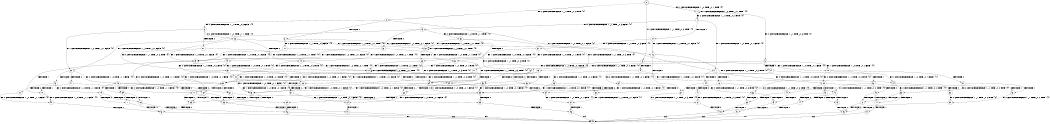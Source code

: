 digraph BCG {
size = "7, 10.5";
center = TRUE;
node [shape = circle];
0 [peripheries = 2];
0 -> 1 [label = "EX !1 !ATOMIC_EXCH_BRANCH (1, +0, TRUE, +0, 1, TRUE) !{0}"];
0 -> 2 [label = "EX !2 !ATOMIC_EXCH_BRANCH (1, +1, TRUE, +0, 2, TRUE) !{0}"];
0 -> 3 [label = "EX !0 !ATOMIC_EXCH_BRANCH (1, +1, TRUE, +0, 3, TRUE) !{0}"];
1 -> 4 [label = "EX !2 !ATOMIC_EXCH_BRANCH (1, +1, TRUE, +0, 2, TRUE) !{0}"];
1 -> 5 [label = "EX !0 !ATOMIC_EXCH_BRANCH (1, +1, TRUE, +0, 3, TRUE) !{0}"];
1 -> 1 [label = "EX !1 !ATOMIC_EXCH_BRANCH (1, +0, TRUE, +0, 1, TRUE) !{0}"];
2 -> 6 [label = "TERMINATE !2"];
2 -> 7 [label = "EX !1 !ATOMIC_EXCH_BRANCH (1, +0, TRUE, +0, 1, FALSE) !{0}"];
2 -> 8 [label = "EX !0 !ATOMIC_EXCH_BRANCH (1, +1, TRUE, +0, 3, FALSE) !{0}"];
3 -> 9 [label = "TERMINATE !0"];
3 -> 10 [label = "EX !1 !ATOMIC_EXCH_BRANCH (1, +0, TRUE, +0, 1, FALSE) !{0}"];
3 -> 11 [label = "EX !2 !ATOMIC_EXCH_BRANCH (1, +1, TRUE, +0, 2, FALSE) !{0}"];
4 -> 12 [label = "TERMINATE !2"];
4 -> 13 [label = "EX !0 !ATOMIC_EXCH_BRANCH (1, +1, TRUE, +0, 3, FALSE) !{0}"];
4 -> 7 [label = "EX !1 !ATOMIC_EXCH_BRANCH (1, +0, TRUE, +0, 1, FALSE) !{0}"];
5 -> 14 [label = "TERMINATE !0"];
5 -> 15 [label = "EX !2 !ATOMIC_EXCH_BRANCH (1, +1, TRUE, +0, 2, FALSE) !{0}"];
5 -> 10 [label = "EX !1 !ATOMIC_EXCH_BRANCH (1, +0, TRUE, +0, 1, FALSE) !{0}"];
6 -> 16 [label = "EX !1 !ATOMIC_EXCH_BRANCH (1, +0, TRUE, +0, 1, FALSE) !{0}"];
6 -> 17 [label = "EX !0 !ATOMIC_EXCH_BRANCH (1, +1, TRUE, +0, 3, FALSE) !{0}"];
7 -> 18 [label = "TERMINATE !1"];
7 -> 19 [label = "TERMINATE !2"];
7 -> 20 [label = "EX !0 !ATOMIC_EXCH_BRANCH (1, +1, TRUE, +0, 3, TRUE) !{0}"];
8 -> 21 [label = "TERMINATE !2"];
8 -> 22 [label = "EX !1 !ATOMIC_EXCH_BRANCH (1, +0, TRUE, +0, 1, FALSE) !{0}"];
8 -> 23 [label = "EX !0 !ATOMIC_EXCH_BRANCH (1, +0, TRUE, +1, 1, TRUE) !{0}"];
9 -> 24 [label = "EX !1 !ATOMIC_EXCH_BRANCH (1, +0, TRUE, +0, 1, FALSE) !{1}"];
9 -> 25 [label = "EX !2 !ATOMIC_EXCH_BRANCH (1, +1, TRUE, +0, 2, FALSE) !{1}"];
10 -> 26 [label = "TERMINATE !1"];
10 -> 27 [label = "TERMINATE !0"];
10 -> 20 [label = "EX !2 !ATOMIC_EXCH_BRANCH (1, +1, TRUE, +0, 2, TRUE) !{0}"];
11 -> 28 [label = "TERMINATE !2"];
11 -> 29 [label = "TERMINATE !0"];
11 -> 30 [label = "EX !1 !ATOMIC_EXCH_BRANCH (1, +0, TRUE, +0, 1, FALSE) !{0}"];
12 -> 31 [label = "EX !0 !ATOMIC_EXCH_BRANCH (1, +1, TRUE, +0, 3, FALSE) !{0}"];
12 -> 16 [label = "EX !1 !ATOMIC_EXCH_BRANCH (1, +0, TRUE, +0, 1, FALSE) !{0}"];
13 -> 32 [label = "TERMINATE !2"];
13 -> 22 [label = "EX !1 !ATOMIC_EXCH_BRANCH (1, +0, TRUE, +0, 1, FALSE) !{0}"];
13 -> 33 [label = "EX !0 !ATOMIC_EXCH_BRANCH (1, +0, TRUE, +1, 1, TRUE) !{0}"];
14 -> 34 [label = "EX !2 !ATOMIC_EXCH_BRANCH (1, +1, TRUE, +0, 2, FALSE) !{1}"];
14 -> 24 [label = "EX !1 !ATOMIC_EXCH_BRANCH (1, +0, TRUE, +0, 1, FALSE) !{1}"];
15 -> 35 [label = "TERMINATE !2"];
15 -> 36 [label = "TERMINATE !0"];
15 -> 30 [label = "EX !1 !ATOMIC_EXCH_BRANCH (1, +0, TRUE, +0, 1, FALSE) !{0}"];
16 -> 37 [label = "TERMINATE !1"];
16 -> 38 [label = "EX !0 !ATOMIC_EXCH_BRANCH (1, +1, TRUE, +0, 3, TRUE) !{0}"];
17 -> 39 [label = "EX !1 !ATOMIC_EXCH_BRANCH (1, +0, TRUE, +0, 1, FALSE) !{0}"];
17 -> 40 [label = "EX !0 !ATOMIC_EXCH_BRANCH (1, +0, TRUE, +1, 1, TRUE) !{0}"];
18 -> 41 [label = "TERMINATE !2"];
18 -> 42 [label = "EX !0 !ATOMIC_EXCH_BRANCH (1, +1, TRUE, +0, 3, TRUE) !{0}"];
19 -> 37 [label = "TERMINATE !1"];
19 -> 38 [label = "EX !0 !ATOMIC_EXCH_BRANCH (1, +1, TRUE, +0, 3, TRUE) !{0}"];
20 -> 43 [label = "TERMINATE !1"];
20 -> 44 [label = "TERMINATE !2"];
20 -> 45 [label = "TERMINATE !0"];
21 -> 39 [label = "EX !1 !ATOMIC_EXCH_BRANCH (1, +0, TRUE, +0, 1, FALSE) !{0}"];
21 -> 40 [label = "EX !0 !ATOMIC_EXCH_BRANCH (1, +0, TRUE, +1, 1, TRUE) !{0}"];
22 -> 46 [label = "TERMINATE !1"];
22 -> 47 [label = "TERMINATE !2"];
22 -> 48 [label = "EX !0 !ATOMIC_EXCH_BRANCH (1, +0, TRUE, +1, 1, FALSE) !{0}"];
23 -> 49 [label = "TERMINATE !2"];
23 -> 50 [label = "EX !1 !ATOMIC_EXCH_BRANCH (1, +0, TRUE, +0, 1, TRUE) !{0}"];
23 -> 51 [label = "EX !0 !ATOMIC_EXCH_BRANCH (1, +1, TRUE, +0, 3, TRUE) !{0}"];
24 -> 52 [label = "TERMINATE !1"];
24 -> 53 [label = "EX !2 !ATOMIC_EXCH_BRANCH (1, +1, TRUE, +0, 2, TRUE) !{1}"];
25 -> 54 [label = "TERMINATE !2"];
25 -> 55 [label = "EX !1 !ATOMIC_EXCH_BRANCH (1, +0, TRUE, +0, 1, FALSE) !{1}"];
26 -> 56 [label = "TERMINATE !0"];
26 -> 42 [label = "EX !2 !ATOMIC_EXCH_BRANCH (1, +1, TRUE, +0, 2, TRUE) !{0}"];
27 -> 52 [label = "TERMINATE !1"];
27 -> 53 [label = "EX !2 !ATOMIC_EXCH_BRANCH (1, +1, TRUE, +0, 2, TRUE) !{1}"];
28 -> 57 [label = "TERMINATE !0"];
28 -> 58 [label = "EX !1 !ATOMIC_EXCH_BRANCH (1, +0, TRUE, +0, 1, FALSE) !{0}"];
29 -> 54 [label = "TERMINATE !2"];
29 -> 55 [label = "EX !1 !ATOMIC_EXCH_BRANCH (1, +0, TRUE, +0, 1, FALSE) !{1}"];
30 -> 59 [label = "TERMINATE !1"];
30 -> 60 [label = "TERMINATE !2"];
30 -> 61 [label = "TERMINATE !0"];
31 -> 39 [label = "EX !1 !ATOMIC_EXCH_BRANCH (1, +0, TRUE, +0, 1, FALSE) !{0}"];
31 -> 62 [label = "EX !0 !ATOMIC_EXCH_BRANCH (1, +0, TRUE, +1, 1, TRUE) !{0}"];
32 -> 39 [label = "EX !1 !ATOMIC_EXCH_BRANCH (1, +0, TRUE, +0, 1, FALSE) !{0}"];
32 -> 62 [label = "EX !0 !ATOMIC_EXCH_BRANCH (1, +0, TRUE, +1, 1, TRUE) !{0}"];
33 -> 63 [label = "TERMINATE !2"];
33 -> 50 [label = "EX !1 !ATOMIC_EXCH_BRANCH (1, +0, TRUE, +0, 1, TRUE) !{0}"];
33 -> 64 [label = "EX !0 !ATOMIC_EXCH_BRANCH (1, +1, TRUE, +0, 3, TRUE) !{0}"];
34 -> 65 [label = "TERMINATE !2"];
34 -> 55 [label = "EX !1 !ATOMIC_EXCH_BRANCH (1, +0, TRUE, +0, 1, FALSE) !{1}"];
35 -> 66 [label = "TERMINATE !0"];
35 -> 58 [label = "EX !1 !ATOMIC_EXCH_BRANCH (1, +0, TRUE, +0, 1, FALSE) !{0}"];
36 -> 65 [label = "TERMINATE !2"];
36 -> 55 [label = "EX !1 !ATOMIC_EXCH_BRANCH (1, +0, TRUE, +0, 1, FALSE) !{1}"];
37 -> 67 [label = "EX !0 !ATOMIC_EXCH_BRANCH (1, +1, TRUE, +0, 3, TRUE) !{0}"];
38 -> 68 [label = "TERMINATE !1"];
38 -> 69 [label = "TERMINATE !0"];
39 -> 70 [label = "TERMINATE !1"];
39 -> 71 [label = "EX !0 !ATOMIC_EXCH_BRANCH (1, +0, TRUE, +1, 1, FALSE) !{0}"];
40 -> 72 [label = "EX !1 !ATOMIC_EXCH_BRANCH (1, +0, TRUE, +0, 1, TRUE) !{0}"];
40 -> 73 [label = "EX !0 !ATOMIC_EXCH_BRANCH (1, +1, TRUE, +0, 3, TRUE) !{0}"];
41 -> 67 [label = "EX !0 !ATOMIC_EXCH_BRANCH (1, +1, TRUE, +0, 3, TRUE) !{0}"];
42 -> 74 [label = "TERMINATE !2"];
42 -> 75 [label = "TERMINATE !0"];
43 -> 74 [label = "TERMINATE !2"];
43 -> 75 [label = "TERMINATE !0"];
44 -> 68 [label = "TERMINATE !1"];
44 -> 69 [label = "TERMINATE !0"];
45 -> 76 [label = "TERMINATE !1"];
45 -> 77 [label = "TERMINATE !2"];
46 -> 78 [label = "TERMINATE !2"];
46 -> 79 [label = "EX !0 !ATOMIC_EXCH_BRANCH (1, +0, TRUE, +1, 1, FALSE) !{0}"];
47 -> 70 [label = "TERMINATE !1"];
47 -> 71 [label = "EX !0 !ATOMIC_EXCH_BRANCH (1, +0, TRUE, +1, 1, FALSE) !{0}"];
48 -> 59 [label = "TERMINATE !1"];
48 -> 60 [label = "TERMINATE !2"];
48 -> 61 [label = "TERMINATE !0"];
49 -> 72 [label = "EX !1 !ATOMIC_EXCH_BRANCH (1, +0, TRUE, +0, 1, TRUE) !{0}"];
49 -> 73 [label = "EX !0 !ATOMIC_EXCH_BRANCH (1, +1, TRUE, +0, 3, TRUE) !{0}"];
50 -> 63 [label = "TERMINATE !2"];
50 -> 50 [label = "EX !1 !ATOMIC_EXCH_BRANCH (1, +0, TRUE, +0, 1, TRUE) !{0}"];
50 -> 64 [label = "EX !0 !ATOMIC_EXCH_BRANCH (1, +1, TRUE, +0, 3, TRUE) !{0}"];
51 -> 28 [label = "TERMINATE !2"];
51 -> 29 [label = "TERMINATE !0"];
51 -> 30 [label = "EX !1 !ATOMIC_EXCH_BRANCH (1, +0, TRUE, +0, 1, FALSE) !{0}"];
52 -> 80 [label = "EX !2 !ATOMIC_EXCH_BRANCH (1, +1, TRUE, +0, 2, TRUE) !{2}"];
53 -> 76 [label = "TERMINATE !1"];
53 -> 77 [label = "TERMINATE !2"];
54 -> 81 [label = "EX !1 !ATOMIC_EXCH_BRANCH (1, +0, TRUE, +0, 1, FALSE) !{1}"];
55 -> 82 [label = "TERMINATE !1"];
55 -> 83 [label = "TERMINATE !2"];
56 -> 80 [label = "EX !2 !ATOMIC_EXCH_BRANCH (1, +1, TRUE, +0, 2, TRUE) !{2}"];
57 -> 84 [label = "EX !1 !ATOMIC_EXCH_BRANCH (1, +0, TRUE, +0, 1, FALSE) !{2}"];
58 -> 85 [label = "TERMINATE !1"];
58 -> 86 [label = "TERMINATE !0"];
59 -> 87 [label = "TERMINATE !2"];
59 -> 88 [label = "TERMINATE !0"];
60 -> 85 [label = "TERMINATE !1"];
60 -> 86 [label = "TERMINATE !0"];
61 -> 82 [label = "TERMINATE !1"];
61 -> 83 [label = "TERMINATE !2"];
62 -> 72 [label = "EX !1 !ATOMIC_EXCH_BRANCH (1, +0, TRUE, +0, 1, TRUE) !{0}"];
62 -> 89 [label = "EX !0 !ATOMIC_EXCH_BRANCH (1, +1, TRUE, +0, 3, TRUE) !{0}"];
63 -> 72 [label = "EX !1 !ATOMIC_EXCH_BRANCH (1, +0, TRUE, +0, 1, TRUE) !{0}"];
63 -> 89 [label = "EX !0 !ATOMIC_EXCH_BRANCH (1, +1, TRUE, +0, 3, TRUE) !{0}"];
64 -> 35 [label = "TERMINATE !2"];
64 -> 36 [label = "TERMINATE !0"];
64 -> 30 [label = "EX !1 !ATOMIC_EXCH_BRANCH (1, +0, TRUE, +0, 1, FALSE) !{0}"];
65 -> 81 [label = "EX !1 !ATOMIC_EXCH_BRANCH (1, +0, TRUE, +0, 1, FALSE) !{1}"];
66 -> 84 [label = "EX !1 !ATOMIC_EXCH_BRANCH (1, +0, TRUE, +0, 1, FALSE) !{2}"];
67 -> 90 [label = "TERMINATE !0"];
68 -> 90 [label = "TERMINATE !0"];
69 -> 91 [label = "TERMINATE !1"];
70 -> 92 [label = "EX !0 !ATOMIC_EXCH_BRANCH (1, +0, TRUE, +1, 1, FALSE) !{0}"];
71 -> 85 [label = "TERMINATE !1"];
71 -> 86 [label = "TERMINATE !0"];
72 -> 72 [label = "EX !1 !ATOMIC_EXCH_BRANCH (1, +0, TRUE, +0, 1, TRUE) !{0}"];
72 -> 89 [label = "EX !0 !ATOMIC_EXCH_BRANCH (1, +1, TRUE, +0, 3, TRUE) !{0}"];
73 -> 57 [label = "TERMINATE !0"];
73 -> 58 [label = "EX !1 !ATOMIC_EXCH_BRANCH (1, +0, TRUE, +0, 1, FALSE) !{0}"];
74 -> 90 [label = "TERMINATE !0"];
75 -> 93 [label = "TERMINATE !2"];
76 -> 93 [label = "TERMINATE !2"];
77 -> 94 [label = "TERMINATE !1"];
78 -> 92 [label = "EX !0 !ATOMIC_EXCH_BRANCH (1, +0, TRUE, +1, 1, FALSE) !{0}"];
79 -> 87 [label = "TERMINATE !2"];
79 -> 88 [label = "TERMINATE !0"];
80 -> 93 [label = "TERMINATE !2"];
81 -> 95 [label = "TERMINATE !1"];
82 -> 96 [label = "TERMINATE !2"];
83 -> 95 [label = "TERMINATE !1"];
84 -> 97 [label = "TERMINATE !1"];
85 -> 98 [label = "TERMINATE !0"];
86 -> 97 [label = "TERMINATE !1"];
87 -> 98 [label = "TERMINATE !0"];
88 -> 96 [label = "TERMINATE !2"];
89 -> 66 [label = "TERMINATE !0"];
89 -> 58 [label = "EX !1 !ATOMIC_EXCH_BRANCH (1, +0, TRUE, +0, 1, FALSE) !{0}"];
90 -> 99 [label = "exit"];
91 -> 99 [label = "exit"];
92 -> 98 [label = "TERMINATE !0"];
93 -> 99 [label = "exit"];
94 -> 99 [label = "exit"];
95 -> 99 [label = "exit"];
96 -> 99 [label = "exit"];
97 -> 99 [label = "exit"];
98 -> 99 [label = "exit"];
}
